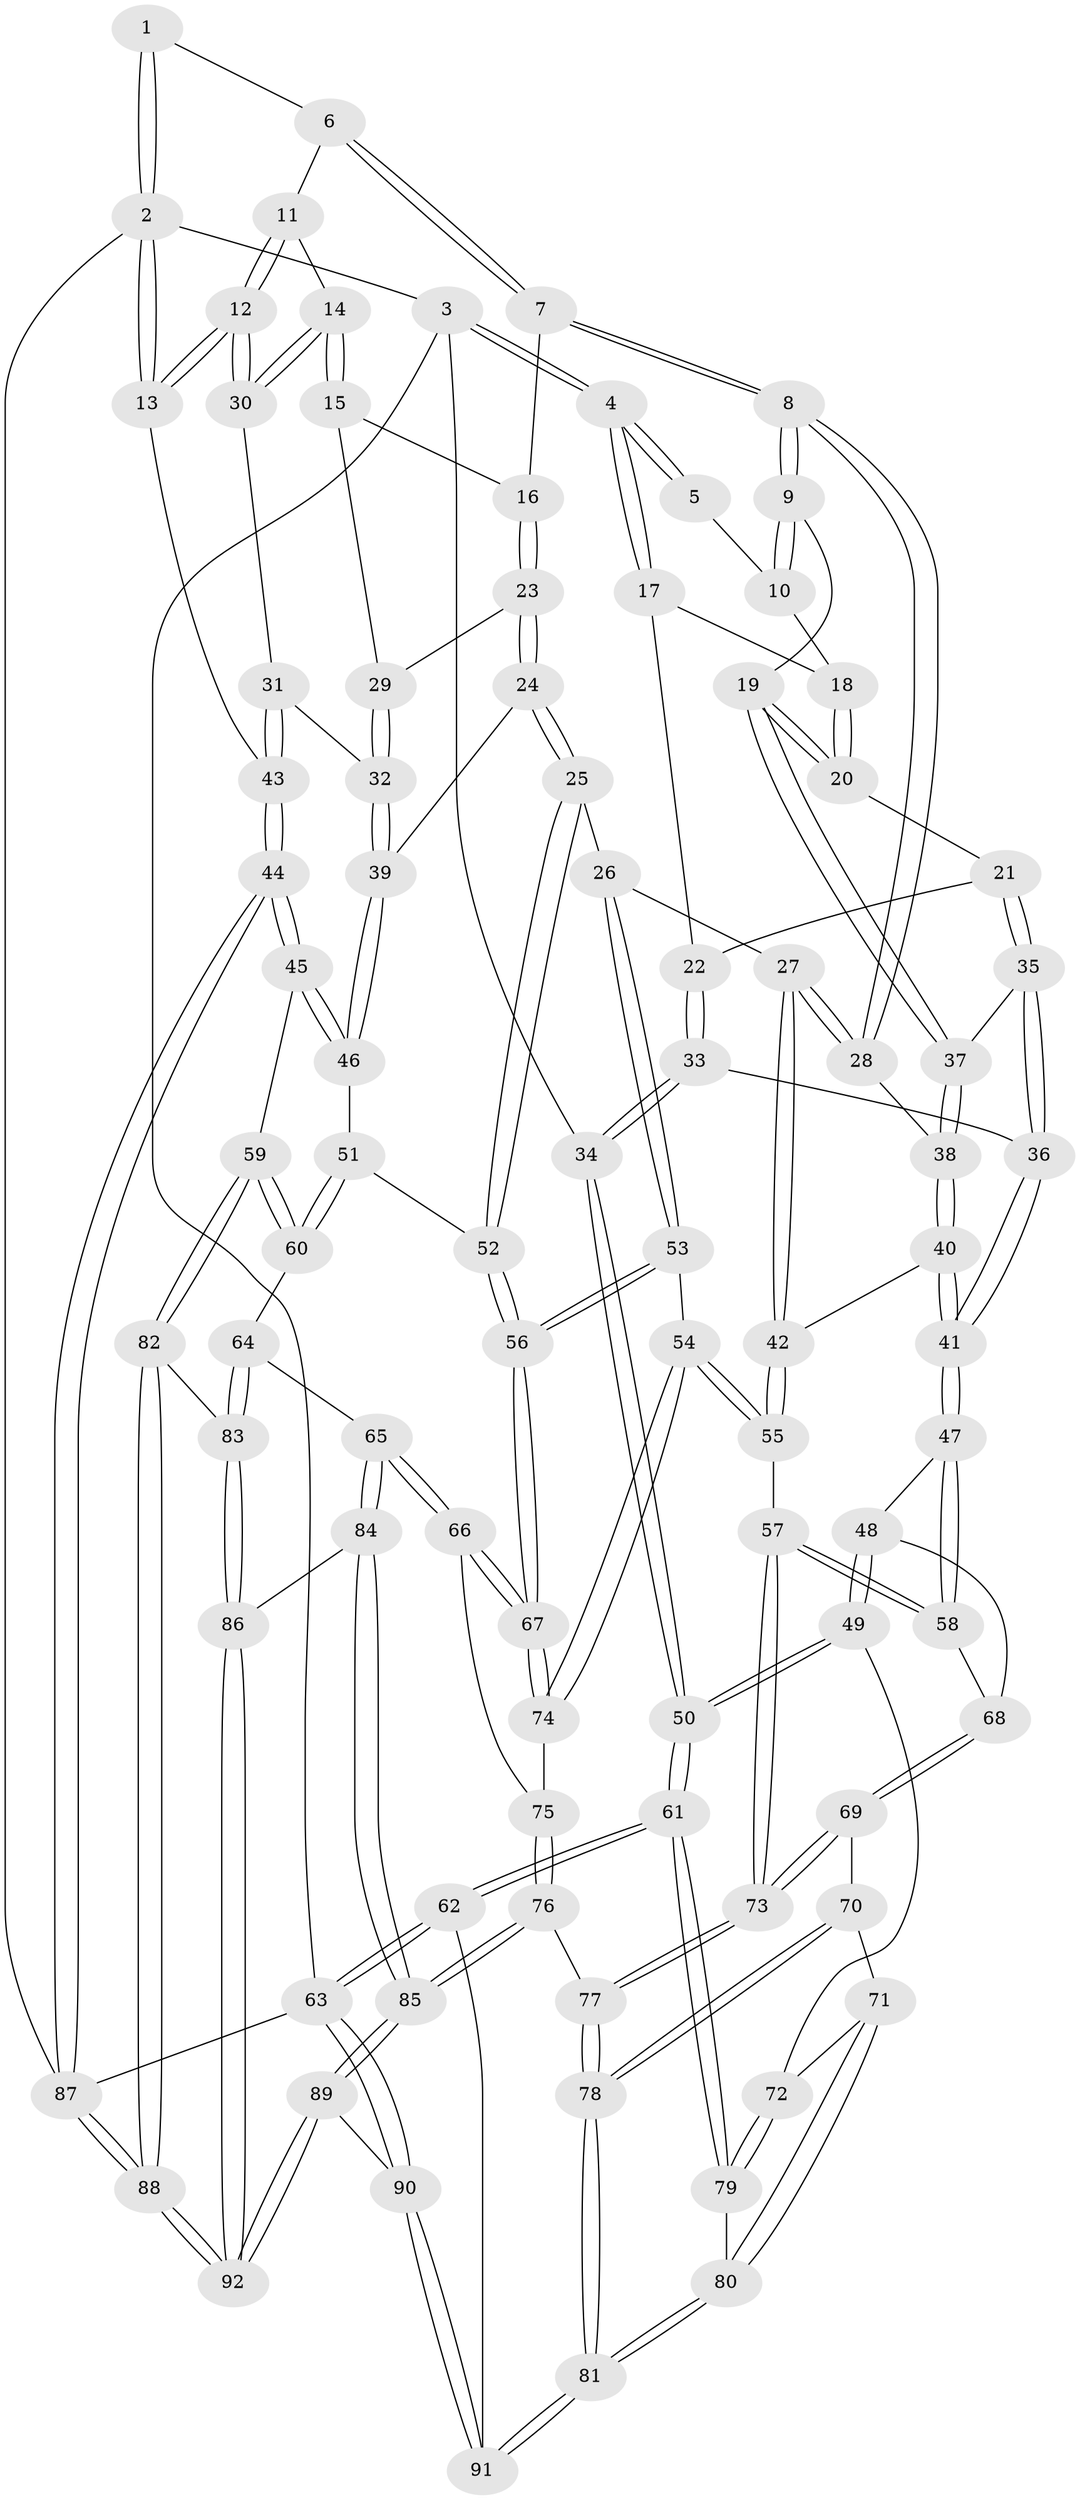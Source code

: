 // Generated by graph-tools (version 1.1) at 2025/03/03/09/25 03:03:13]
// undirected, 92 vertices, 227 edges
graph export_dot {
graph [start="1"]
  node [color=gray90,style=filled];
  1 [pos="+0.6602094850107683+0"];
  2 [pos="+1+0"];
  3 [pos="+0+0"];
  4 [pos="+0+0"];
  5 [pos="+0.3841014513188915+0"];
  6 [pos="+0.6690815069203572+0"];
  7 [pos="+0.6586600615546881+0.08017670254348534"];
  8 [pos="+0.4278089501115831+0.256448578375438"];
  9 [pos="+0.39865057167552626+0.24290665276564707"];
  10 [pos="+0.34257136904999164+0.15567227784071555"];
  11 [pos="+0.7664527423768257+0.0029897454865229676"];
  12 [pos="+1+0.19009144275495538"];
  13 [pos="+1+0.18783285279936893"];
  14 [pos="+1+0.19608771524546248"];
  15 [pos="+0.9629699074838944+0.20759685751664805"];
  16 [pos="+0.6903647121296065+0.13501656906359047"];
  17 [pos="+0.026985297250330394+0.05648198834004542"];
  18 [pos="+0.10058387227102868+0.11382304954605237"];
  19 [pos="+0.27374766248987964+0.289608994430769"];
  20 [pos="+0.16672663145420388+0.23672060052760788"];
  21 [pos="+0.14970880993132613+0.2971039764401474"];
  22 [pos="+0.07247978749950364+0.3014151046815045"];
  23 [pos="+0.7236982572945183+0.28562450937496514"];
  24 [pos="+0.7216341730553278+0.30291804998727695"];
  25 [pos="+0.66292341166047+0.39934438510494036"];
  26 [pos="+0.5316260909277281+0.40929302612128504"];
  27 [pos="+0.46283979494913347+0.3755016895229618"];
  28 [pos="+0.4478837738491123+0.3361214444222032"];
  29 [pos="+0.8764198237986169+0.2812162055905416"];
  30 [pos="+1+0.19660670842734385"];
  31 [pos="+0.9082789170599945+0.4027590251892502"];
  32 [pos="+0.9022862463960954+0.40448267111589814"];
  33 [pos="+0.05765008493403768+0.39746321945053636"];
  34 [pos="+0+0.3843419985423233"];
  35 [pos="+0.14738687777944065+0.332946248993168"];
  36 [pos="+0.0823631824903059+0.40684031324597986"];
  37 [pos="+0.23998494992156089+0.36323139249443775"];
  38 [pos="+0.24269692815885735+0.40535862860270844"];
  39 [pos="+0.8854927591489352+0.41687989432434747"];
  40 [pos="+0.2315805763648743+0.47090047701752613"];
  41 [pos="+0.1736503954060941+0.5176018224191261"];
  42 [pos="+0.38636221725842274+0.4731915562066695"];
  43 [pos="+1+0.6264595343609863"];
  44 [pos="+1+0.6646036258327542"];
  45 [pos="+1+0.6624129610585364"];
  46 [pos="+0.8613290851691037+0.49102549736277445"];
  47 [pos="+0.17353598034146656+0.5182049653808039"];
  48 [pos="+0.15315386510328+0.5614886147861201"];
  49 [pos="+0.08116042780627246+0.6224893608931172"];
  50 [pos="+0+0.6321252711445275"];
  51 [pos="+0.7733770014297114+0.5427606677501495"];
  52 [pos="+0.7372920040618334+0.5434937523374271"];
  53 [pos="+0.5431196163743207+0.5562595723231143"];
  54 [pos="+0.4149927090533465+0.618629950027654"];
  55 [pos="+0.4054150569736408+0.6132867967100842"];
  56 [pos="+0.6627027989835822+0.6362267049390976"];
  57 [pos="+0.385551083342294+0.6192578304618213"];
  58 [pos="+0.38440455542129914+0.6191881050590167"];
  59 [pos="+1+0.6722151474126256"];
  60 [pos="+0.8677595938359918+0.6586609560685311"];
  61 [pos="+0+0.8102586850564573"];
  62 [pos="+0+0.8489261267707827"];
  63 [pos="+0+1"];
  64 [pos="+0.7953511776324899+0.7573125006919256"];
  65 [pos="+0.6579875934835745+0.7152909252123693"];
  66 [pos="+0.6574009578807302+0.7136569316589955"];
  67 [pos="+0.6545288565342322+0.6948126694098432"];
  68 [pos="+0.2513372181678589+0.6599156111664611"];
  69 [pos="+0.2553636355968777+0.7136338731262812"];
  70 [pos="+0.25332443771020036+0.7157443826785342"];
  71 [pos="+0.13613210860927696+0.7457191475831292"];
  72 [pos="+0.11997168461332797+0.7196913779484645"];
  73 [pos="+0.3170895196947355+0.7327664976501324"];
  74 [pos="+0.43477259545370783+0.653694614599208"];
  75 [pos="+0.441637218665117+0.7500108343292419"];
  76 [pos="+0.42537782493797827+0.8065193939916715"];
  77 [pos="+0.36367174555869675+0.8195211725258242"];
  78 [pos="+0.23655464783945696+0.9321991577288085"];
  79 [pos="+0+0.8163826954171989"];
  80 [pos="+0.1478158738487644+0.8498451078058481"];
  81 [pos="+0.21739015368309883+0.9564492242228547"];
  82 [pos="+0.850852450053082+0.8248937002018127"];
  83 [pos="+0.8442196404616653+0.8235124178547524"];
  84 [pos="+0.6212917860929277+0.8368621525062555"];
  85 [pos="+0.5507344070889229+0.9066565341991977"];
  86 [pos="+0.7648406697698115+0.9078963360294378"];
  87 [pos="+1+1"];
  88 [pos="+1+1"];
  89 [pos="+0.5234744079045738+1"];
  90 [pos="+0.2660721913679223+1"];
  91 [pos="+0.21489848711375972+0.9878121736451465"];
  92 [pos="+0.7998460380002028+1"];
  1 -- 2;
  1 -- 2;
  1 -- 6;
  2 -- 3;
  2 -- 13;
  2 -- 13;
  2 -- 87;
  3 -- 4;
  3 -- 4;
  3 -- 34;
  3 -- 63;
  4 -- 5;
  4 -- 5;
  4 -- 17;
  4 -- 17;
  5 -- 10;
  6 -- 7;
  6 -- 7;
  6 -- 11;
  7 -- 8;
  7 -- 8;
  7 -- 16;
  8 -- 9;
  8 -- 9;
  8 -- 28;
  8 -- 28;
  9 -- 10;
  9 -- 10;
  9 -- 19;
  10 -- 18;
  11 -- 12;
  11 -- 12;
  11 -- 14;
  12 -- 13;
  12 -- 13;
  12 -- 30;
  12 -- 30;
  13 -- 43;
  14 -- 15;
  14 -- 15;
  14 -- 30;
  14 -- 30;
  15 -- 16;
  15 -- 29;
  16 -- 23;
  16 -- 23;
  17 -- 18;
  17 -- 22;
  18 -- 20;
  18 -- 20;
  19 -- 20;
  19 -- 20;
  19 -- 37;
  19 -- 37;
  20 -- 21;
  21 -- 22;
  21 -- 35;
  21 -- 35;
  22 -- 33;
  22 -- 33;
  23 -- 24;
  23 -- 24;
  23 -- 29;
  24 -- 25;
  24 -- 25;
  24 -- 39;
  25 -- 26;
  25 -- 52;
  25 -- 52;
  26 -- 27;
  26 -- 53;
  26 -- 53;
  27 -- 28;
  27 -- 28;
  27 -- 42;
  27 -- 42;
  28 -- 38;
  29 -- 32;
  29 -- 32;
  30 -- 31;
  31 -- 32;
  31 -- 43;
  31 -- 43;
  32 -- 39;
  32 -- 39;
  33 -- 34;
  33 -- 34;
  33 -- 36;
  34 -- 50;
  34 -- 50;
  35 -- 36;
  35 -- 36;
  35 -- 37;
  36 -- 41;
  36 -- 41;
  37 -- 38;
  37 -- 38;
  38 -- 40;
  38 -- 40;
  39 -- 46;
  39 -- 46;
  40 -- 41;
  40 -- 41;
  40 -- 42;
  41 -- 47;
  41 -- 47;
  42 -- 55;
  42 -- 55;
  43 -- 44;
  43 -- 44;
  44 -- 45;
  44 -- 45;
  44 -- 87;
  44 -- 87;
  45 -- 46;
  45 -- 46;
  45 -- 59;
  46 -- 51;
  47 -- 48;
  47 -- 58;
  47 -- 58;
  48 -- 49;
  48 -- 49;
  48 -- 68;
  49 -- 50;
  49 -- 50;
  49 -- 72;
  50 -- 61;
  50 -- 61;
  51 -- 52;
  51 -- 60;
  51 -- 60;
  52 -- 56;
  52 -- 56;
  53 -- 54;
  53 -- 56;
  53 -- 56;
  54 -- 55;
  54 -- 55;
  54 -- 74;
  54 -- 74;
  55 -- 57;
  56 -- 67;
  56 -- 67;
  57 -- 58;
  57 -- 58;
  57 -- 73;
  57 -- 73;
  58 -- 68;
  59 -- 60;
  59 -- 60;
  59 -- 82;
  59 -- 82;
  60 -- 64;
  61 -- 62;
  61 -- 62;
  61 -- 79;
  61 -- 79;
  62 -- 63;
  62 -- 63;
  62 -- 91;
  63 -- 90;
  63 -- 90;
  63 -- 87;
  64 -- 65;
  64 -- 83;
  64 -- 83;
  65 -- 66;
  65 -- 66;
  65 -- 84;
  65 -- 84;
  66 -- 67;
  66 -- 67;
  66 -- 75;
  67 -- 74;
  67 -- 74;
  68 -- 69;
  68 -- 69;
  69 -- 70;
  69 -- 73;
  69 -- 73;
  70 -- 71;
  70 -- 78;
  70 -- 78;
  71 -- 72;
  71 -- 80;
  71 -- 80;
  72 -- 79;
  72 -- 79;
  73 -- 77;
  73 -- 77;
  74 -- 75;
  75 -- 76;
  75 -- 76;
  76 -- 77;
  76 -- 85;
  76 -- 85;
  77 -- 78;
  77 -- 78;
  78 -- 81;
  78 -- 81;
  79 -- 80;
  80 -- 81;
  80 -- 81;
  81 -- 91;
  81 -- 91;
  82 -- 83;
  82 -- 88;
  82 -- 88;
  83 -- 86;
  83 -- 86;
  84 -- 85;
  84 -- 85;
  84 -- 86;
  85 -- 89;
  85 -- 89;
  86 -- 92;
  86 -- 92;
  87 -- 88;
  87 -- 88;
  88 -- 92;
  88 -- 92;
  89 -- 90;
  89 -- 92;
  89 -- 92;
  90 -- 91;
  90 -- 91;
}
